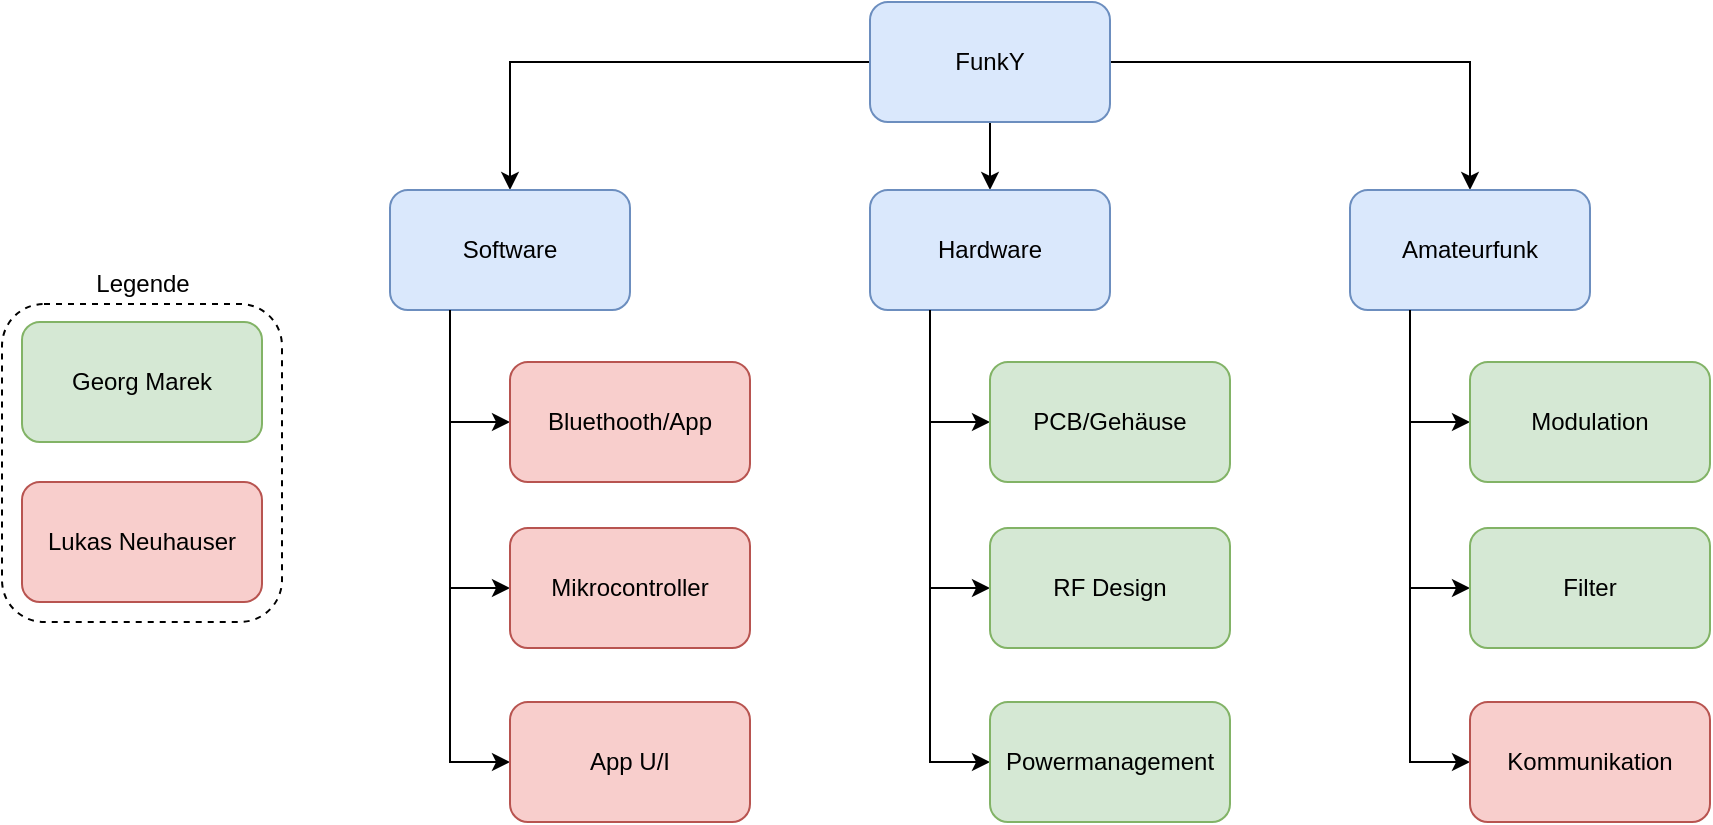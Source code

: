<mxfile>
    <diagram id="VZlhci8cSqzvPAeGXSe_" name="Page-1">
        <mxGraphModel dx="1218" dy="791" grid="1" gridSize="10" guides="1" tooltips="1" connect="1" arrows="1" fold="1" page="1" pageScale="1" pageWidth="1169" pageHeight="827" math="0" shadow="0">
            <root>
                <mxCell id="0"/>
                <mxCell id="1" parent="0"/>
                <mxCell id="2" value="" style="rounded=1;whiteSpace=wrap;html=1;fillColor=none;dashed=1;" vertex="1" parent="1">
                    <mxGeometry x="60" y="360" width="140" height="159" as="geometry"/>
                </mxCell>
                <mxCell id="3" value="Legende" style="text;html=1;align=center;verticalAlign=middle;resizable=0;points=[];autosize=1;strokeColor=none;fillColor=none;spacing=0;" vertex="1" parent="1">
                    <mxGeometry x="95" y="340" width="70" height="20" as="geometry"/>
                </mxCell>
                <mxCell id="4" value="Georg Marek" style="rounded=1;whiteSpace=wrap;html=1;fillColor=#d5e8d4;strokeColor=#82b366;" vertex="1" parent="1">
                    <mxGeometry x="70" y="369" width="120" height="60" as="geometry"/>
                </mxCell>
                <mxCell id="5" value="Lukas Neuhauser" style="rounded=1;whiteSpace=wrap;html=1;fillColor=#f8cecc;strokeColor=#b85450;" vertex="1" parent="1">
                    <mxGeometry x="70" y="449" width="120" height="60" as="geometry"/>
                </mxCell>
                <mxCell id="10" style="edgeStyle=none;html=1;" edge="1" parent="1" source="6" target="7">
                    <mxGeometry relative="1" as="geometry"/>
                </mxCell>
                <mxCell id="12" style="edgeStyle=none;html=1;entryX=0.5;entryY=0;entryDx=0;entryDy=0;rounded=0;" edge="1" parent="1" source="6" target="11">
                    <mxGeometry relative="1" as="geometry">
                        <Array as="points">
                            <mxPoint x="314" y="239"/>
                        </Array>
                    </mxGeometry>
                </mxCell>
                <mxCell id="13" style="edgeStyle=none;html=1;entryX=0.5;entryY=0;entryDx=0;entryDy=0;rounded=0;" edge="1" parent="1" source="6" target="8">
                    <mxGeometry relative="1" as="geometry">
                        <Array as="points">
                            <mxPoint x="794" y="239"/>
                        </Array>
                    </mxGeometry>
                </mxCell>
                <mxCell id="6" value="FunkY" style="rounded=1;whiteSpace=wrap;html=1;fillColor=#dae8fc;strokeColor=#6c8ebf;" vertex="1" parent="1">
                    <mxGeometry x="494" y="209" width="120" height="60" as="geometry"/>
                </mxCell>
                <mxCell id="15" value="" style="edgeStyle=none;rounded=0;html=1;entryX=0;entryY=0.5;entryDx=0;entryDy=0;exitX=0.25;exitY=1;exitDx=0;exitDy=0;" edge="1" parent="1" source="7" target="14">
                    <mxGeometry relative="1" as="geometry">
                        <Array as="points">
                            <mxPoint x="524" y="419"/>
                        </Array>
                    </mxGeometry>
                </mxCell>
                <mxCell id="18" style="edgeStyle=none;rounded=0;html=1;exitX=0.25;exitY=1;exitDx=0;exitDy=0;entryX=0;entryY=0.5;entryDx=0;entryDy=0;" edge="1" parent="1" source="7" target="16">
                    <mxGeometry relative="1" as="geometry">
                        <Array as="points">
                            <mxPoint x="524" y="502"/>
                        </Array>
                    </mxGeometry>
                </mxCell>
                <mxCell id="7" value="Hardware" style="rounded=1;whiteSpace=wrap;html=1;fillColor=#dae8fc;strokeColor=#6c8ebf;" vertex="1" parent="1">
                    <mxGeometry x="494" y="303" width="120" height="60" as="geometry"/>
                </mxCell>
                <mxCell id="8" value="Amateurfunk" style="rounded=1;whiteSpace=wrap;html=1;fillColor=#dae8fc;strokeColor=#6c8ebf;" vertex="1" parent="1">
                    <mxGeometry x="734" y="303" width="120" height="60" as="geometry"/>
                </mxCell>
                <mxCell id="11" value="Software" style="rounded=1;whiteSpace=wrap;html=1;fillColor=#dae8fc;strokeColor=#6c8ebf;" vertex="1" parent="1">
                    <mxGeometry x="254" y="303" width="120" height="60" as="geometry"/>
                </mxCell>
                <mxCell id="14" value="PCB/Gehäuse" style="whiteSpace=wrap;html=1;fillColor=#d5e8d4;strokeColor=#82b366;rounded=1;" vertex="1" parent="1">
                    <mxGeometry x="554" y="389" width="120" height="60" as="geometry"/>
                </mxCell>
                <mxCell id="16" value="RF Design" style="whiteSpace=wrap;html=1;fillColor=#d5e8d4;strokeColor=#82b366;rounded=1;" vertex="1" parent="1">
                    <mxGeometry x="554" y="472" width="120" height="60" as="geometry"/>
                </mxCell>
                <mxCell id="19" style="edgeStyle=none;rounded=0;html=1;entryX=0.25;entryY=1;entryDx=0;entryDy=0;startArrow=classic;startFill=1;endArrow=none;endFill=0;" edge="1" parent="1" source="17" target="7">
                    <mxGeometry relative="1" as="geometry">
                        <Array as="points">
                            <mxPoint x="524" y="589"/>
                        </Array>
                    </mxGeometry>
                </mxCell>
                <mxCell id="17" value="Powermanagement" style="whiteSpace=wrap;html=1;fillColor=#d5e8d4;strokeColor=#82b366;rounded=1;" vertex="1" parent="1">
                    <mxGeometry x="554" y="559" width="120" height="60" as="geometry"/>
                </mxCell>
                <mxCell id="20" value="" style="edgeStyle=none;rounded=0;html=1;entryX=0;entryY=0.5;entryDx=0;entryDy=0;exitX=0.25;exitY=1;exitDx=0;exitDy=0;" edge="1" parent="1" target="22">
                    <mxGeometry relative="1" as="geometry">
                        <mxPoint x="764" y="363" as="sourcePoint"/>
                        <Array as="points">
                            <mxPoint x="764" y="419"/>
                        </Array>
                    </mxGeometry>
                </mxCell>
                <mxCell id="21" style="edgeStyle=none;rounded=0;html=1;exitX=0.25;exitY=1;exitDx=0;exitDy=0;entryX=0;entryY=0.5;entryDx=0;entryDy=0;" edge="1" parent="1" target="23">
                    <mxGeometry relative="1" as="geometry">
                        <mxPoint x="764" y="363" as="sourcePoint"/>
                        <Array as="points">
                            <mxPoint x="764" y="502"/>
                        </Array>
                    </mxGeometry>
                </mxCell>
                <mxCell id="22" value="Modulation" style="whiteSpace=wrap;html=1;fillColor=#d5e8d4;strokeColor=#82b366;rounded=1;" vertex="1" parent="1">
                    <mxGeometry x="794" y="389" width="120" height="60" as="geometry"/>
                </mxCell>
                <mxCell id="23" value="Filter" style="whiteSpace=wrap;html=1;fillColor=#d5e8d4;strokeColor=#82b366;rounded=1;" vertex="1" parent="1">
                    <mxGeometry x="794" y="472" width="120" height="60" as="geometry"/>
                </mxCell>
                <mxCell id="24" style="edgeStyle=none;rounded=0;html=1;entryX=0.25;entryY=1;entryDx=0;entryDy=0;startArrow=classic;startFill=1;endArrow=none;endFill=0;" edge="1" parent="1" source="25" target="8">
                    <mxGeometry relative="1" as="geometry">
                        <mxPoint x="764" y="363" as="targetPoint"/>
                        <Array as="points">
                            <mxPoint x="764" y="589"/>
                        </Array>
                    </mxGeometry>
                </mxCell>
                <mxCell id="25" value="Kommunikation" style="whiteSpace=wrap;html=1;fillColor=#f8cecc;strokeColor=#b85450;rounded=1;" vertex="1" parent="1">
                    <mxGeometry x="794" y="559" width="120" height="60" as="geometry"/>
                </mxCell>
                <mxCell id="26" value="" style="edgeStyle=none;rounded=0;html=1;entryX=0;entryY=0.5;entryDx=0;entryDy=0;exitX=0.25;exitY=1;exitDx=0;exitDy=0;" edge="1" parent="1" target="28" source="11">
                    <mxGeometry relative="1" as="geometry">
                        <mxPoint x="274" y="369" as="sourcePoint"/>
                        <Array as="points">
                            <mxPoint x="284" y="419"/>
                        </Array>
                    </mxGeometry>
                </mxCell>
                <mxCell id="27" style="edgeStyle=none;rounded=0;html=1;entryX=0;entryY=0.5;entryDx=0;entryDy=0;exitX=0.25;exitY=1;exitDx=0;exitDy=0;" edge="1" parent="1" target="29" source="11">
                    <mxGeometry relative="1" as="geometry">
                        <mxPoint x="284" y="379" as="sourcePoint"/>
                        <Array as="points">
                            <mxPoint x="284" y="502"/>
                        </Array>
                    </mxGeometry>
                </mxCell>
                <mxCell id="28" value="Bluethooth/App" style="whiteSpace=wrap;html=1;fillColor=#f8cecc;strokeColor=#b85450;rounded=1;" vertex="1" parent="1">
                    <mxGeometry x="314" y="389" width="120" height="60" as="geometry"/>
                </mxCell>
                <mxCell id="29" value="Mikrocontroller" style="whiteSpace=wrap;html=1;fillColor=#f8cecc;strokeColor=#b85450;rounded=1;" vertex="1" parent="1">
                    <mxGeometry x="314" y="472" width="120" height="60" as="geometry"/>
                </mxCell>
                <mxCell id="30" style="edgeStyle=none;rounded=0;html=1;startArrow=classic;startFill=1;endArrow=none;endFill=0;entryX=0.25;entryY=1;entryDx=0;entryDy=0;" edge="1" parent="1" source="31" target="11">
                    <mxGeometry relative="1" as="geometry">
                        <mxPoint x="294" y="379" as="targetPoint"/>
                        <Array as="points">
                            <mxPoint x="284" y="589"/>
                        </Array>
                    </mxGeometry>
                </mxCell>
                <mxCell id="31" value="App U/I" style="whiteSpace=wrap;html=1;fillColor=#f8cecc;strokeColor=#b85450;rounded=1;" vertex="1" parent="1">
                    <mxGeometry x="314" y="559" width="120" height="60" as="geometry"/>
                </mxCell>
            </root>
        </mxGraphModel>
    </diagram>
</mxfile>
